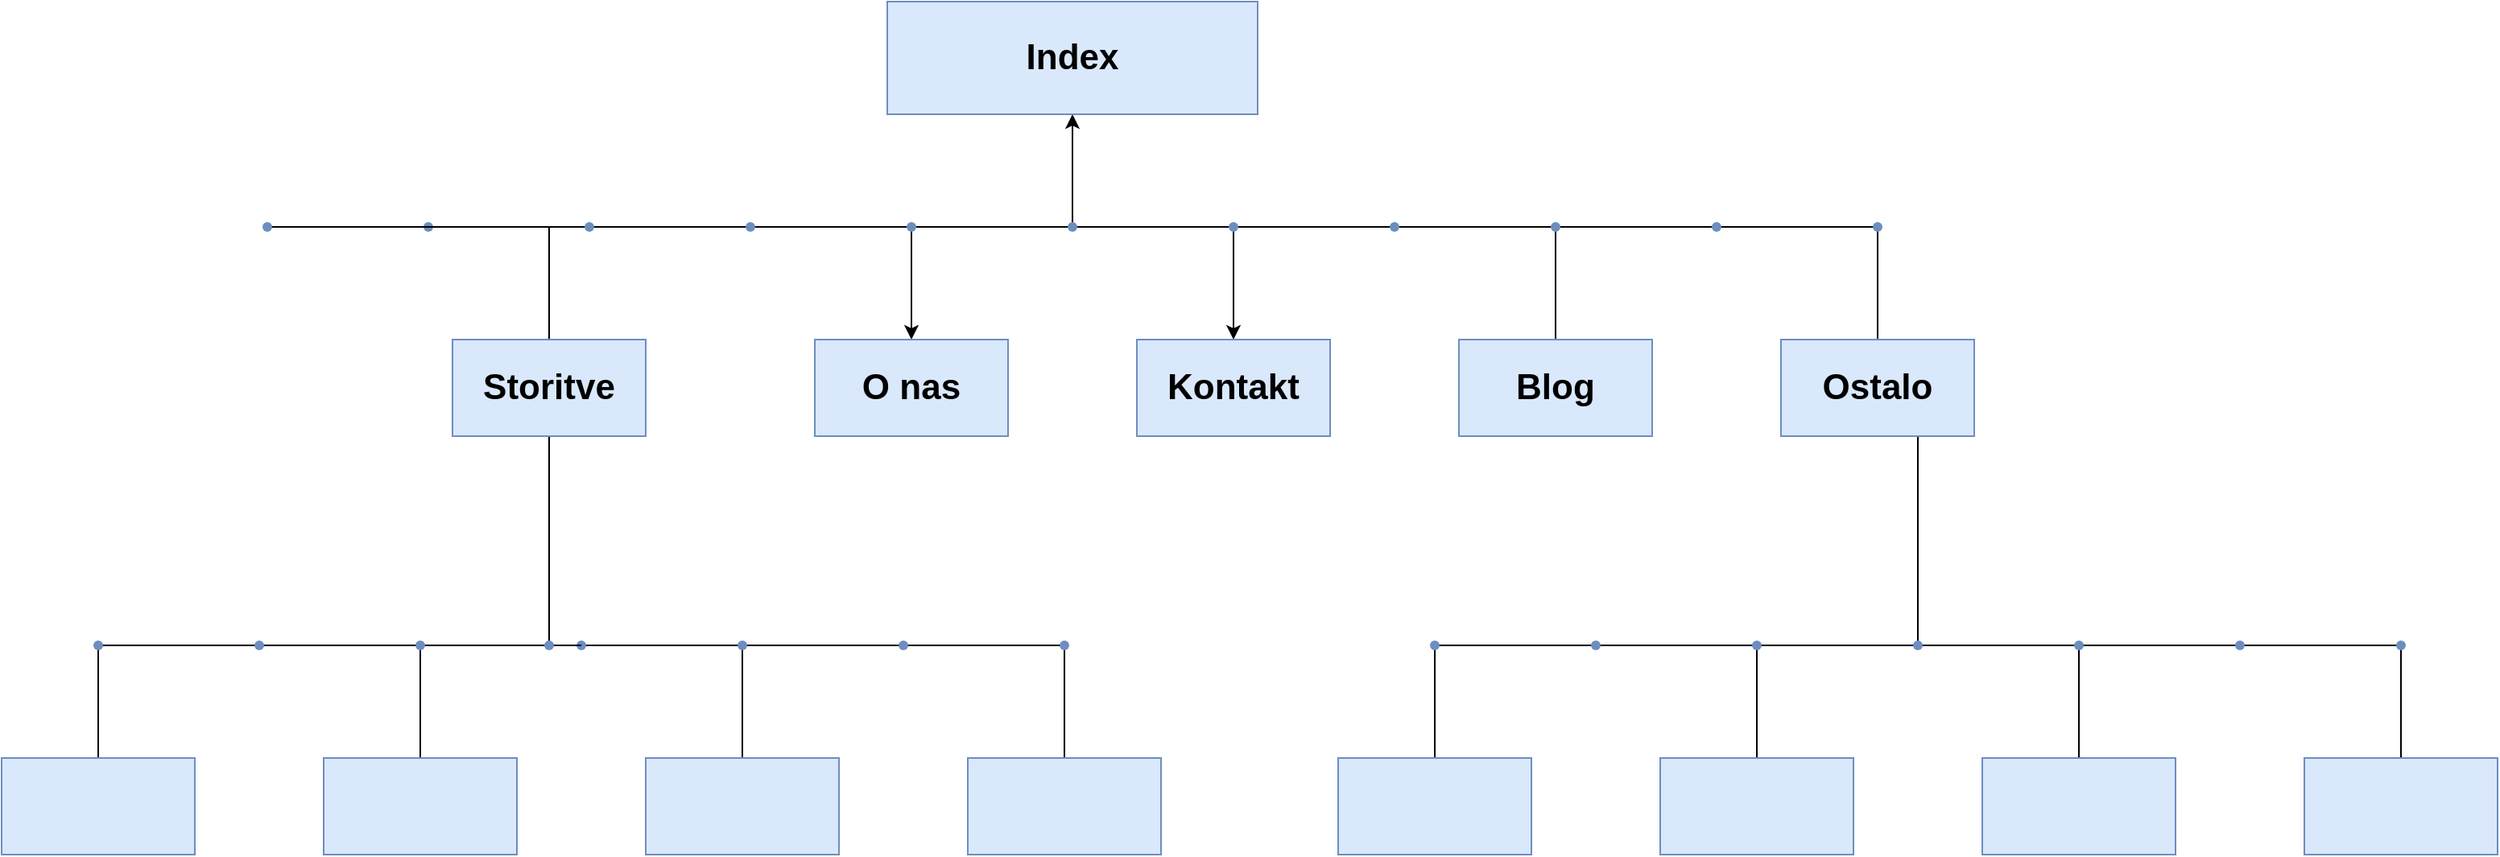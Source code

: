 <mxfile version="24.4.10" type="github">
  <diagram name="Page-1" id="dn-O8Irc8g0oi1aLSOID">
    <mxGraphModel dx="3383" dy="1309" grid="1" gridSize="10" guides="1" tooltips="1" connect="1" arrows="1" fold="1" page="1" pageScale="1" pageWidth="850" pageHeight="1100" math="0" shadow="0">
      <root>
        <mxCell id="0" />
        <mxCell id="1" parent="0" />
        <mxCell id="2xOgU_sgIS93VHdDt9-q-6" value="" style="edgeStyle=orthogonalEdgeStyle;rounded=0;orthogonalLoop=1;jettySize=auto;html=1;" edge="1" parent="1" source="2xOgU_sgIS93VHdDt9-q-5" target="2xOgU_sgIS93VHdDt9-q-1">
          <mxGeometry relative="1" as="geometry" />
        </mxCell>
        <mxCell id="2xOgU_sgIS93VHdDt9-q-1" value="Index" style="rounded=0;whiteSpace=wrap;html=1;fontSize=22;labelBackgroundColor=none;fillColor=#dae8fc;strokeColor=#6c8ebf;fontStyle=1;glass=0;shadow=0;" vertex="1" parent="1">
          <mxGeometry x="310" y="30" width="230" height="70" as="geometry" />
        </mxCell>
        <mxCell id="2xOgU_sgIS93VHdDt9-q-15" value="" style="edgeStyle=orthogonalEdgeStyle;rounded=0;orthogonalLoop=1;jettySize=auto;html=1;endArrow=none;endFill=0;" edge="1" parent="1" source="2xOgU_sgIS93VHdDt9-q-5" target="2xOgU_sgIS93VHdDt9-q-14">
          <mxGeometry relative="1" as="geometry" />
        </mxCell>
        <mxCell id="2xOgU_sgIS93VHdDt9-q-17" value="" style="edgeStyle=orthogonalEdgeStyle;rounded=0;orthogonalLoop=1;jettySize=auto;html=1;endArrow=none;endFill=0;" edge="1" parent="1" source="2xOgU_sgIS93VHdDt9-q-5" target="2xOgU_sgIS93VHdDt9-q-16">
          <mxGeometry relative="1" as="geometry" />
        </mxCell>
        <mxCell id="2xOgU_sgIS93VHdDt9-q-5" value="" style="shape=waypoint;sketch=0;size=6;pointerEvents=1;points=[];fillColor=#dae8fc;resizable=0;rotatable=0;perimeter=centerPerimeter;snapToPoint=1;fontSize=22;strokeColor=#6c8ebf;rounded=0;labelBackgroundColor=none;fontStyle=1;glass=0;shadow=0;" vertex="1" parent="1">
          <mxGeometry x="415" y="160" width="20" height="20" as="geometry" />
        </mxCell>
        <mxCell id="2xOgU_sgIS93VHdDt9-q-21" value="" style="edgeStyle=orthogonalEdgeStyle;rounded=0;orthogonalLoop=1;jettySize=auto;html=1;" edge="1" parent="1" source="2xOgU_sgIS93VHdDt9-q-14" target="2xOgU_sgIS93VHdDt9-q-20">
          <mxGeometry relative="1" as="geometry" />
        </mxCell>
        <mxCell id="2xOgU_sgIS93VHdDt9-q-33" value="" style="edgeStyle=orthogonalEdgeStyle;rounded=0;orthogonalLoop=1;jettySize=auto;html=1;strokeColor=default;align=center;verticalAlign=middle;fontFamily=Helvetica;fontSize=11;fontColor=default;labelBackgroundColor=default;endArrow=none;endFill=0;" edge="1" parent="1" source="2xOgU_sgIS93VHdDt9-q-14" target="2xOgU_sgIS93VHdDt9-q-32">
          <mxGeometry relative="1" as="geometry" />
        </mxCell>
        <mxCell id="2xOgU_sgIS93VHdDt9-q-14" value="" style="shape=waypoint;sketch=0;size=6;pointerEvents=1;points=[];fillColor=#dae8fc;resizable=0;rotatable=0;perimeter=centerPerimeter;snapToPoint=1;fontSize=22;strokeColor=#6c8ebf;rounded=0;labelBackgroundColor=none;fontStyle=1;glass=0;shadow=0;" vertex="1" parent="1">
          <mxGeometry x="315" y="160" width="20" height="20" as="geometry" />
        </mxCell>
        <mxCell id="2xOgU_sgIS93VHdDt9-q-19" value="" style="edgeStyle=orthogonalEdgeStyle;rounded=0;orthogonalLoop=1;jettySize=auto;html=1;" edge="1" parent="1" source="2xOgU_sgIS93VHdDt9-q-16" target="2xOgU_sgIS93VHdDt9-q-18">
          <mxGeometry relative="1" as="geometry" />
        </mxCell>
        <mxCell id="2xOgU_sgIS93VHdDt9-q-27" value="" style="edgeStyle=orthogonalEdgeStyle;rounded=0;orthogonalLoop=1;jettySize=auto;html=1;strokeColor=default;align=center;verticalAlign=middle;fontFamily=Helvetica;fontSize=11;fontColor=default;labelBackgroundColor=default;endArrow=none;endFill=0;" edge="1" parent="1" source="2xOgU_sgIS93VHdDt9-q-16" target="2xOgU_sgIS93VHdDt9-q-26">
          <mxGeometry relative="1" as="geometry" />
        </mxCell>
        <mxCell id="2xOgU_sgIS93VHdDt9-q-16" value="" style="shape=waypoint;sketch=0;size=6;pointerEvents=1;points=[];fillColor=#dae8fc;resizable=0;rotatable=0;perimeter=centerPerimeter;snapToPoint=1;fontSize=22;strokeColor=#6c8ebf;rounded=0;labelBackgroundColor=none;fontStyle=1;glass=0;shadow=0;" vertex="1" parent="1">
          <mxGeometry x="515" y="160" width="20" height="20" as="geometry" />
        </mxCell>
        <mxCell id="2xOgU_sgIS93VHdDt9-q-18" value="Kontakt" style="whiteSpace=wrap;html=1;fontSize=22;fillColor=#dae8fc;strokeColor=#6c8ebf;sketch=0;pointerEvents=1;resizable=0;rounded=0;labelBackgroundColor=none;fontStyle=1;glass=0;shadow=0;" vertex="1" parent="1">
          <mxGeometry x="465" y="240" width="120" height="60" as="geometry" />
        </mxCell>
        <mxCell id="2xOgU_sgIS93VHdDt9-q-20" value="O nas" style="whiteSpace=wrap;html=1;fontSize=22;fillColor=#dae8fc;strokeColor=#6c8ebf;sketch=0;pointerEvents=1;resizable=0;rounded=0;labelBackgroundColor=none;fontStyle=1;glass=0;shadow=0;" vertex="1" parent="1">
          <mxGeometry x="265" y="240" width="120" height="60" as="geometry" />
        </mxCell>
        <mxCell id="2xOgU_sgIS93VHdDt9-q-29" value="" style="edgeStyle=orthogonalEdgeStyle;rounded=0;orthogonalLoop=1;jettySize=auto;html=1;strokeColor=default;align=center;verticalAlign=middle;fontFamily=Helvetica;fontSize=11;fontColor=default;labelBackgroundColor=default;endArrow=none;endFill=0;" edge="1" parent="1" source="2xOgU_sgIS93VHdDt9-q-26" target="2xOgU_sgIS93VHdDt9-q-28">
          <mxGeometry relative="1" as="geometry" />
        </mxCell>
        <mxCell id="2xOgU_sgIS93VHdDt9-q-26" value="" style="shape=waypoint;sketch=0;size=6;pointerEvents=1;points=[];fillColor=#dae8fc;resizable=0;rotatable=0;perimeter=centerPerimeter;snapToPoint=1;fontSize=22;strokeColor=#6c8ebf;rounded=0;labelBackgroundColor=none;fontStyle=1;glass=0;shadow=0;" vertex="1" parent="1">
          <mxGeometry x="615" y="160" width="20" height="20" as="geometry" />
        </mxCell>
        <mxCell id="2xOgU_sgIS93VHdDt9-q-31" value="" style="edgeStyle=orthogonalEdgeStyle;rounded=0;orthogonalLoop=1;jettySize=auto;html=1;strokeColor=default;align=center;verticalAlign=middle;fontFamily=Helvetica;fontSize=11;fontColor=default;labelBackgroundColor=default;endArrow=none;endFill=0;" edge="1" parent="1" source="2xOgU_sgIS93VHdDt9-q-28" target="2xOgU_sgIS93VHdDt9-q-30">
          <mxGeometry relative="1" as="geometry" />
        </mxCell>
        <mxCell id="2xOgU_sgIS93VHdDt9-q-41" value="" style="edgeStyle=orthogonalEdgeStyle;rounded=0;orthogonalLoop=1;jettySize=auto;html=1;strokeColor=default;align=center;verticalAlign=middle;fontFamily=Helvetica;fontSize=11;fontColor=default;labelBackgroundColor=default;endArrow=none;endFill=0;" edge="1" parent="1" source="2xOgU_sgIS93VHdDt9-q-28" target="2xOgU_sgIS93VHdDt9-q-40">
          <mxGeometry relative="1" as="geometry" />
        </mxCell>
        <mxCell id="2xOgU_sgIS93VHdDt9-q-28" value="" style="shape=waypoint;sketch=0;size=6;pointerEvents=1;points=[];fillColor=#dae8fc;resizable=0;rotatable=0;perimeter=centerPerimeter;snapToPoint=1;fontSize=22;strokeColor=#6c8ebf;rounded=0;labelBackgroundColor=none;fontStyle=1;glass=0;shadow=0;" vertex="1" parent="1">
          <mxGeometry x="715" y="160" width="20" height="20" as="geometry" />
        </mxCell>
        <mxCell id="2xOgU_sgIS93VHdDt9-q-30" value="Blog" style="rounded=0;whiteSpace=wrap;html=1;fontSize=22;fillColor=#dae8fc;strokeColor=#6c8ebf;sketch=0;pointerEvents=1;resizable=0;labelBackgroundColor=none;fontStyle=1;glass=0;shadow=0;" vertex="1" parent="1">
          <mxGeometry x="665" y="240" width="120" height="60" as="geometry" />
        </mxCell>
        <mxCell id="2xOgU_sgIS93VHdDt9-q-35" value="" style="edgeStyle=orthogonalEdgeStyle;rounded=0;orthogonalLoop=1;jettySize=auto;html=1;strokeColor=default;align=center;verticalAlign=middle;fontFamily=Helvetica;fontSize=11;fontColor=default;labelBackgroundColor=default;endArrow=none;endFill=0;" edge="1" parent="1" source="2xOgU_sgIS93VHdDt9-q-32" target="2xOgU_sgIS93VHdDt9-q-34">
          <mxGeometry relative="1" as="geometry" />
        </mxCell>
        <mxCell id="2xOgU_sgIS93VHdDt9-q-32" value="" style="shape=waypoint;sketch=0;size=6;pointerEvents=1;points=[];fillColor=#dae8fc;resizable=0;rotatable=0;perimeter=centerPerimeter;snapToPoint=1;fontSize=22;strokeColor=#6c8ebf;rounded=0;labelBackgroundColor=none;fontStyle=1;glass=0;shadow=0;" vertex="1" parent="1">
          <mxGeometry x="215" y="160" width="20" height="20" as="geometry" />
        </mxCell>
        <mxCell id="2xOgU_sgIS93VHdDt9-q-45" value="" style="edgeStyle=orthogonalEdgeStyle;rounded=0;orthogonalLoop=1;jettySize=auto;html=1;strokeColor=default;align=center;verticalAlign=middle;fontFamily=Helvetica;fontSize=11;fontColor=default;labelBackgroundColor=default;endArrow=none;endFill=0;" edge="1" parent="1" source="2xOgU_sgIS93VHdDt9-q-34" target="2xOgU_sgIS93VHdDt9-q-44">
          <mxGeometry relative="1" as="geometry" />
        </mxCell>
        <mxCell id="2xOgU_sgIS93VHdDt9-q-34" value="" style="shape=waypoint;sketch=0;size=6;pointerEvents=1;points=[];fillColor=#dae8fc;resizable=0;rotatable=0;perimeter=centerPerimeter;snapToPoint=1;fontSize=22;strokeColor=#6c8ebf;rounded=0;labelBackgroundColor=none;fontStyle=1;glass=0;shadow=0;" vertex="1" parent="1">
          <mxGeometry x="115" y="160" width="20" height="20" as="geometry" />
        </mxCell>
        <mxCell id="2xOgU_sgIS93VHdDt9-q-43" value="" style="edgeStyle=orthogonalEdgeStyle;rounded=0;orthogonalLoop=1;jettySize=auto;html=1;strokeColor=default;align=center;verticalAlign=middle;fontFamily=Helvetica;fontSize=11;fontColor=default;labelBackgroundColor=default;endArrow=none;endFill=0;" edge="1" parent="1" source="2xOgU_sgIS93VHdDt9-q-40" target="2xOgU_sgIS93VHdDt9-q-42">
          <mxGeometry relative="1" as="geometry" />
        </mxCell>
        <mxCell id="2xOgU_sgIS93VHdDt9-q-40" value="" style="shape=waypoint;sketch=0;size=6;pointerEvents=1;points=[];fillColor=#dae8fc;resizable=0;rotatable=0;perimeter=centerPerimeter;snapToPoint=1;fontSize=22;strokeColor=#6c8ebf;rounded=0;labelBackgroundColor=none;fontStyle=1;glass=0;shadow=0;" vertex="1" parent="1">
          <mxGeometry x="815" y="160" width="20" height="20" as="geometry" />
        </mxCell>
        <mxCell id="2xOgU_sgIS93VHdDt9-q-51" value="" style="edgeStyle=orthogonalEdgeStyle;rounded=0;orthogonalLoop=1;jettySize=auto;html=1;strokeColor=default;align=center;verticalAlign=middle;fontFamily=Helvetica;fontSize=11;fontColor=default;labelBackgroundColor=default;endArrow=none;endFill=0;" edge="1" parent="1" source="2xOgU_sgIS93VHdDt9-q-42" target="2xOgU_sgIS93VHdDt9-q-50">
          <mxGeometry relative="1" as="geometry" />
        </mxCell>
        <mxCell id="2xOgU_sgIS93VHdDt9-q-42" value="" style="shape=waypoint;sketch=0;size=6;pointerEvents=1;points=[];fillColor=#dae8fc;resizable=0;rotatable=0;perimeter=centerPerimeter;snapToPoint=1;fontSize=22;strokeColor=#6c8ebf;rounded=0;labelBackgroundColor=none;fontStyle=1;glass=0;shadow=0;" vertex="1" parent="1">
          <mxGeometry x="915" y="160" width="20" height="20" as="geometry" />
        </mxCell>
        <mxCell id="2xOgU_sgIS93VHdDt9-q-47" value="" style="edgeStyle=orthogonalEdgeStyle;rounded=0;orthogonalLoop=1;jettySize=auto;html=1;strokeColor=default;align=center;verticalAlign=middle;fontFamily=Helvetica;fontSize=11;fontColor=default;labelBackgroundColor=default;endArrow=none;endFill=0;" edge="1" parent="1" source="2xOgU_sgIS93VHdDt9-q-44" target="2xOgU_sgIS93VHdDt9-q-46">
          <mxGeometry relative="1" as="geometry" />
        </mxCell>
        <mxCell id="2xOgU_sgIS93VHdDt9-q-44" value="" style="shape=waypoint;sketch=0;size=6;pointerEvents=1;points=[];fillColor=#dae8fc;resizable=0;rotatable=0;perimeter=centerPerimeter;snapToPoint=1;fontSize=22;strokeColor=#6c8ebf;rounded=0;labelBackgroundColor=none;fontStyle=1;glass=0;shadow=0;" vertex="1" parent="1">
          <mxGeometry x="15" y="160" width="20" height="20" as="geometry" />
        </mxCell>
        <mxCell id="2xOgU_sgIS93VHdDt9-q-49" value="" style="edgeStyle=orthogonalEdgeStyle;rounded=0;orthogonalLoop=1;jettySize=auto;html=1;strokeColor=default;align=center;verticalAlign=middle;fontFamily=Helvetica;fontSize=11;fontColor=default;labelBackgroundColor=default;endArrow=none;endFill=0;" edge="1" parent="1" source="2xOgU_sgIS93VHdDt9-q-46" target="2xOgU_sgIS93VHdDt9-q-48">
          <mxGeometry relative="1" as="geometry" />
        </mxCell>
        <mxCell id="2xOgU_sgIS93VHdDt9-q-46" value="" style="shape=waypoint;sketch=0;size=6;pointerEvents=1;points=[];fillColor=#dae8fc;resizable=0;rotatable=0;perimeter=centerPerimeter;snapToPoint=1;fontSize=22;strokeColor=#6c8ebf;rounded=0;labelBackgroundColor=none;fontStyle=1;glass=0;shadow=0;" vertex="1" parent="1">
          <mxGeometry x="-85" y="160" width="20" height="20" as="geometry" />
        </mxCell>
        <mxCell id="2xOgU_sgIS93VHdDt9-q-139" value="" style="edgeStyle=orthogonalEdgeStyle;rounded=0;orthogonalLoop=1;jettySize=auto;html=1;strokeColor=default;align=center;verticalAlign=middle;fontFamily=Helvetica;fontSize=11;fontColor=default;labelBackgroundColor=default;endArrow=none;endFill=0;" edge="1" parent="1" source="2xOgU_sgIS93VHdDt9-q-48" target="2xOgU_sgIS93VHdDt9-q-138">
          <mxGeometry relative="1" as="geometry" />
        </mxCell>
        <mxCell id="2xOgU_sgIS93VHdDt9-q-48" value="Storitve" style="whiteSpace=wrap;html=1;fontSize=22;fillColor=#dae8fc;strokeColor=#6c8ebf;sketch=0;pointerEvents=1;resizable=0;rounded=0;labelBackgroundColor=none;fontStyle=1;glass=0;shadow=0;" vertex="1" parent="1">
          <mxGeometry x="40" y="240" width="120" height="60" as="geometry" />
        </mxCell>
        <mxCell id="2xOgU_sgIS93VHdDt9-q-117" value="" style="edgeStyle=orthogonalEdgeStyle;rounded=0;orthogonalLoop=1;jettySize=auto;html=1;strokeColor=default;align=center;verticalAlign=middle;fontFamily=Helvetica;fontSize=11;fontColor=default;labelBackgroundColor=default;endArrow=none;endFill=0;entryX=1.123;entryY=0.005;entryDx=0;entryDy=0;entryPerimeter=0;" edge="1" parent="1" target="2xOgU_sgIS93VHdDt9-q-116">
          <mxGeometry relative="1" as="geometry">
            <mxPoint x="890" y="270.091" as="sourcePoint" />
            <mxPoint x="955" y="410" as="targetPoint" />
          </mxGeometry>
        </mxCell>
        <mxCell id="2xOgU_sgIS93VHdDt9-q-50" value="Ostalo" style="whiteSpace=wrap;html=1;fontSize=22;fillColor=#dae8fc;strokeColor=#6c8ebf;sketch=0;pointerEvents=1;resizable=0;rounded=0;labelBackgroundColor=none;fontStyle=1;glass=0;shadow=0;" vertex="1" parent="1">
          <mxGeometry x="865" y="240" width="120" height="60" as="geometry" />
        </mxCell>
        <mxCell id="2xOgU_sgIS93VHdDt9-q-95" value="" style="edgeStyle=orthogonalEdgeStyle;rounded=0;orthogonalLoop=1;jettySize=auto;html=1;strokeColor=default;align=center;verticalAlign=middle;fontFamily=Helvetica;fontSize=11;fontColor=default;labelBackgroundColor=default;endArrow=none;endFill=0;" edge="1" parent="1" source="2xOgU_sgIS93VHdDt9-q-92" target="2xOgU_sgIS93VHdDt9-q-94">
          <mxGeometry relative="1" as="geometry" />
        </mxCell>
        <mxCell id="2xOgU_sgIS93VHdDt9-q-97" value="" style="edgeStyle=orthogonalEdgeStyle;rounded=0;orthogonalLoop=1;jettySize=auto;html=1;strokeColor=default;align=center;verticalAlign=middle;fontFamily=Helvetica;fontSize=11;fontColor=default;labelBackgroundColor=default;endArrow=none;endFill=0;" edge="1" parent="1" source="2xOgU_sgIS93VHdDt9-q-138" target="2xOgU_sgIS93VHdDt9-q-96">
          <mxGeometry relative="1" as="geometry" />
        </mxCell>
        <mxCell id="2xOgU_sgIS93VHdDt9-q-92" value="" style="shape=waypoint;sketch=0;size=6;pointerEvents=1;points=[];fillColor=#dae8fc;resizable=0;rotatable=0;perimeter=centerPerimeter;snapToPoint=1;fontSize=22;strokeColor=#6c8ebf;rounded=0;labelBackgroundColor=none;fontStyle=1;glass=0;shadow=0;" vertex="1" parent="1">
          <mxGeometry x="110" y="420" width="20" height="20" as="geometry" />
        </mxCell>
        <mxCell id="2xOgU_sgIS93VHdDt9-q-99" value="" style="edgeStyle=orthogonalEdgeStyle;rounded=0;orthogonalLoop=1;jettySize=auto;html=1;strokeColor=default;align=center;verticalAlign=middle;fontFamily=Helvetica;fontSize=11;fontColor=default;labelBackgroundColor=default;endArrow=none;endFill=0;" edge="1" parent="1" source="2xOgU_sgIS93VHdDt9-q-94" target="2xOgU_sgIS93VHdDt9-q-98">
          <mxGeometry relative="1" as="geometry" />
        </mxCell>
        <mxCell id="2xOgU_sgIS93VHdDt9-q-105" value="" style="edgeStyle=orthogonalEdgeStyle;rounded=0;orthogonalLoop=1;jettySize=auto;html=1;strokeColor=default;align=center;verticalAlign=middle;fontFamily=Helvetica;fontSize=11;fontColor=default;labelBackgroundColor=default;endArrow=none;endFill=0;" edge="1" parent="1" source="2xOgU_sgIS93VHdDt9-q-94" target="2xOgU_sgIS93VHdDt9-q-104">
          <mxGeometry relative="1" as="geometry" />
        </mxCell>
        <mxCell id="2xOgU_sgIS93VHdDt9-q-94" value="" style="shape=waypoint;sketch=0;size=6;pointerEvents=1;points=[];fillColor=#dae8fc;resizable=0;rotatable=0;perimeter=centerPerimeter;snapToPoint=1;fontSize=22;strokeColor=#6c8ebf;rounded=0;labelBackgroundColor=none;fontStyle=1;glass=0;shadow=0;" vertex="1" parent="1">
          <mxGeometry x="210" y="420" width="20" height="20" as="geometry" />
        </mxCell>
        <mxCell id="2xOgU_sgIS93VHdDt9-q-101" value="" style="edgeStyle=orthogonalEdgeStyle;rounded=0;orthogonalLoop=1;jettySize=auto;html=1;strokeColor=default;align=center;verticalAlign=middle;fontFamily=Helvetica;fontSize=11;fontColor=default;labelBackgroundColor=default;endArrow=none;endFill=0;" edge="1" parent="1" source="2xOgU_sgIS93VHdDt9-q-96" target="2xOgU_sgIS93VHdDt9-q-100">
          <mxGeometry relative="1" as="geometry" />
        </mxCell>
        <mxCell id="2xOgU_sgIS93VHdDt9-q-107" value="" style="edgeStyle=orthogonalEdgeStyle;rounded=0;orthogonalLoop=1;jettySize=auto;html=1;strokeColor=default;align=center;verticalAlign=middle;fontFamily=Helvetica;fontSize=11;fontColor=default;labelBackgroundColor=default;endArrow=none;endFill=0;" edge="1" parent="1" source="2xOgU_sgIS93VHdDt9-q-96" target="2xOgU_sgIS93VHdDt9-q-106">
          <mxGeometry relative="1" as="geometry" />
        </mxCell>
        <mxCell id="2xOgU_sgIS93VHdDt9-q-96" value="" style="shape=waypoint;sketch=0;size=6;pointerEvents=1;points=[];fillColor=#dae8fc;resizable=0;rotatable=0;perimeter=centerPerimeter;snapToPoint=1;fontSize=22;strokeColor=#6c8ebf;rounded=0;labelBackgroundColor=none;fontStyle=1;glass=0;shadow=0;" vertex="1" parent="1">
          <mxGeometry x="10" y="420" width="20" height="20" as="geometry" />
        </mxCell>
        <mxCell id="2xOgU_sgIS93VHdDt9-q-98" value="" style="whiteSpace=wrap;html=1;fontSize=22;fillColor=#dae8fc;strokeColor=#6c8ebf;sketch=0;pointerEvents=1;resizable=0;rounded=0;labelBackgroundColor=none;fontStyle=1;glass=0;shadow=0;" vertex="1" parent="1">
          <mxGeometry x="160" y="500" width="120" height="60" as="geometry" />
        </mxCell>
        <mxCell id="2xOgU_sgIS93VHdDt9-q-100" value="" style="whiteSpace=wrap;html=1;fontSize=22;fillColor=#dae8fc;strokeColor=#6c8ebf;sketch=0;pointerEvents=1;resizable=0;rounded=0;labelBackgroundColor=none;fontStyle=1;glass=0;shadow=0;" vertex="1" parent="1">
          <mxGeometry x="-40" y="500" width="120" height="60" as="geometry" />
        </mxCell>
        <mxCell id="2xOgU_sgIS93VHdDt9-q-113" value="" style="edgeStyle=orthogonalEdgeStyle;rounded=0;orthogonalLoop=1;jettySize=auto;html=1;strokeColor=default;align=center;verticalAlign=middle;fontFamily=Helvetica;fontSize=11;fontColor=default;labelBackgroundColor=default;endArrow=none;endFill=0;" edge="1" parent="1" source="2xOgU_sgIS93VHdDt9-q-104" target="2xOgU_sgIS93VHdDt9-q-112">
          <mxGeometry relative="1" as="geometry" />
        </mxCell>
        <mxCell id="2xOgU_sgIS93VHdDt9-q-104" value="" style="shape=waypoint;sketch=0;size=6;pointerEvents=1;points=[];fillColor=#dae8fc;resizable=0;rotatable=0;perimeter=centerPerimeter;snapToPoint=1;fontSize=22;strokeColor=#6c8ebf;rounded=0;labelBackgroundColor=none;fontStyle=1;glass=0;shadow=0;" vertex="1" parent="1">
          <mxGeometry x="310" y="420" width="20" height="20" as="geometry" />
        </mxCell>
        <mxCell id="2xOgU_sgIS93VHdDt9-q-109" value="" style="edgeStyle=orthogonalEdgeStyle;rounded=0;orthogonalLoop=1;jettySize=auto;html=1;strokeColor=default;align=center;verticalAlign=middle;fontFamily=Helvetica;fontSize=11;fontColor=default;labelBackgroundColor=default;endArrow=none;endFill=0;" edge="1" parent="1" source="2xOgU_sgIS93VHdDt9-q-106" target="2xOgU_sgIS93VHdDt9-q-108">
          <mxGeometry relative="1" as="geometry" />
        </mxCell>
        <mxCell id="2xOgU_sgIS93VHdDt9-q-106" value="" style="shape=waypoint;sketch=0;size=6;pointerEvents=1;points=[];fillColor=#dae8fc;resizable=0;rotatable=0;perimeter=centerPerimeter;snapToPoint=1;fontSize=22;strokeColor=#6c8ebf;rounded=0;labelBackgroundColor=none;fontStyle=1;glass=0;shadow=0;" vertex="1" parent="1">
          <mxGeometry x="-90" y="420" width="20" height="20" as="geometry" />
        </mxCell>
        <mxCell id="2xOgU_sgIS93VHdDt9-q-111" value="" style="edgeStyle=orthogonalEdgeStyle;rounded=0;orthogonalLoop=1;jettySize=auto;html=1;strokeColor=default;align=center;verticalAlign=middle;fontFamily=Helvetica;fontSize=11;fontColor=default;labelBackgroundColor=default;endArrow=none;endFill=0;" edge="1" parent="1" source="2xOgU_sgIS93VHdDt9-q-108" target="2xOgU_sgIS93VHdDt9-q-110">
          <mxGeometry relative="1" as="geometry" />
        </mxCell>
        <mxCell id="2xOgU_sgIS93VHdDt9-q-108" value="" style="shape=waypoint;sketch=0;size=6;pointerEvents=1;points=[];fillColor=#dae8fc;resizable=0;rotatable=0;perimeter=centerPerimeter;snapToPoint=1;fontSize=22;strokeColor=#6c8ebf;rounded=0;labelBackgroundColor=none;fontStyle=1;glass=0;shadow=0;" vertex="1" parent="1">
          <mxGeometry x="-190" y="420" width="20" height="20" as="geometry" />
        </mxCell>
        <mxCell id="2xOgU_sgIS93VHdDt9-q-110" value="" style="whiteSpace=wrap;html=1;fontSize=22;fillColor=#dae8fc;strokeColor=#6c8ebf;sketch=0;pointerEvents=1;resizable=0;rounded=0;labelBackgroundColor=none;fontStyle=1;glass=0;shadow=0;" vertex="1" parent="1">
          <mxGeometry x="-240" y="500" width="120" height="60" as="geometry" />
        </mxCell>
        <mxCell id="2xOgU_sgIS93VHdDt9-q-115" value="" style="edgeStyle=orthogonalEdgeStyle;rounded=0;orthogonalLoop=1;jettySize=auto;html=1;strokeColor=default;align=center;verticalAlign=middle;fontFamily=Helvetica;fontSize=11;fontColor=default;labelBackgroundColor=default;endArrow=none;endFill=0;" edge="1" parent="1" source="2xOgU_sgIS93VHdDt9-q-112" target="2xOgU_sgIS93VHdDt9-q-114">
          <mxGeometry relative="1" as="geometry" />
        </mxCell>
        <mxCell id="2xOgU_sgIS93VHdDt9-q-112" value="" style="shape=waypoint;sketch=0;size=6;pointerEvents=1;points=[];fillColor=#dae8fc;resizable=0;rotatable=0;perimeter=centerPerimeter;snapToPoint=1;fontSize=22;strokeColor=#6c8ebf;rounded=0;labelBackgroundColor=none;fontStyle=1;glass=0;shadow=0;" vertex="1" parent="1">
          <mxGeometry x="410" y="420" width="20" height="20" as="geometry" />
        </mxCell>
        <mxCell id="2xOgU_sgIS93VHdDt9-q-114" value="" style="whiteSpace=wrap;html=1;fontSize=22;fillColor=#dae8fc;strokeColor=#6c8ebf;sketch=0;pointerEvents=1;resizable=0;rounded=0;labelBackgroundColor=none;fontStyle=1;glass=0;shadow=0;" vertex="1" parent="1">
          <mxGeometry x="360" y="500" width="120" height="60" as="geometry" />
        </mxCell>
        <mxCell id="2xOgU_sgIS93VHdDt9-q-119" value="" style="edgeStyle=orthogonalEdgeStyle;rounded=0;orthogonalLoop=1;jettySize=auto;html=1;strokeColor=default;align=center;verticalAlign=middle;fontFamily=Helvetica;fontSize=11;fontColor=default;labelBackgroundColor=default;endArrow=none;endFill=0;" edge="1" parent="1" source="2xOgU_sgIS93VHdDt9-q-116" target="2xOgU_sgIS93VHdDt9-q-118">
          <mxGeometry relative="1" as="geometry" />
        </mxCell>
        <mxCell id="2xOgU_sgIS93VHdDt9-q-123" value="" style="edgeStyle=orthogonalEdgeStyle;rounded=0;orthogonalLoop=1;jettySize=auto;html=1;strokeColor=default;align=center;verticalAlign=middle;fontFamily=Helvetica;fontSize=11;fontColor=default;labelBackgroundColor=default;endArrow=none;endFill=0;" edge="1" parent="1" source="2xOgU_sgIS93VHdDt9-q-116" target="2xOgU_sgIS93VHdDt9-q-122">
          <mxGeometry relative="1" as="geometry" />
        </mxCell>
        <mxCell id="2xOgU_sgIS93VHdDt9-q-116" value="" style="shape=waypoint;sketch=0;size=6;pointerEvents=1;points=[];fillColor=#dae8fc;resizable=0;rotatable=0;perimeter=centerPerimeter;snapToPoint=1;fontSize=22;strokeColor=#6c8ebf;rounded=0;labelBackgroundColor=none;fontStyle=1;glass=0;shadow=0;" vertex="1" parent="1">
          <mxGeometry x="940" y="420" width="20" height="20" as="geometry" />
        </mxCell>
        <mxCell id="2xOgU_sgIS93VHdDt9-q-121" value="" style="edgeStyle=orthogonalEdgeStyle;rounded=0;orthogonalLoop=1;jettySize=auto;html=1;strokeColor=default;align=center;verticalAlign=middle;fontFamily=Helvetica;fontSize=11;fontColor=default;labelBackgroundColor=default;endArrow=none;endFill=0;" edge="1" parent="1" source="2xOgU_sgIS93VHdDt9-q-118" target="2xOgU_sgIS93VHdDt9-q-120">
          <mxGeometry relative="1" as="geometry" />
        </mxCell>
        <mxCell id="2xOgU_sgIS93VHdDt9-q-127" value="" style="edgeStyle=orthogonalEdgeStyle;rounded=0;orthogonalLoop=1;jettySize=auto;html=1;strokeColor=default;align=center;verticalAlign=middle;fontFamily=Helvetica;fontSize=11;fontColor=default;labelBackgroundColor=default;endArrow=none;endFill=0;" edge="1" parent="1" source="2xOgU_sgIS93VHdDt9-q-118" target="2xOgU_sgIS93VHdDt9-q-126">
          <mxGeometry relative="1" as="geometry" />
        </mxCell>
        <mxCell id="2xOgU_sgIS93VHdDt9-q-118" value="" style="shape=waypoint;sketch=0;size=6;pointerEvents=1;points=[];fillColor=#dae8fc;resizable=0;rotatable=0;perimeter=centerPerimeter;snapToPoint=1;fontSize=22;strokeColor=#6c8ebf;rounded=0;labelBackgroundColor=none;fontStyle=1;glass=0;shadow=0;" vertex="1" parent="1">
          <mxGeometry x="840" y="420" width="20" height="20" as="geometry" />
        </mxCell>
        <mxCell id="2xOgU_sgIS93VHdDt9-q-120" value="" style="whiteSpace=wrap;html=1;fontSize=22;fillColor=#dae8fc;strokeColor=#6c8ebf;sketch=0;pointerEvents=1;resizable=0;rounded=0;labelBackgroundColor=none;fontStyle=1;glass=0;shadow=0;" vertex="1" parent="1">
          <mxGeometry x="790" y="500" width="120" height="60" as="geometry" />
        </mxCell>
        <mxCell id="2xOgU_sgIS93VHdDt9-q-125" value="" style="edgeStyle=orthogonalEdgeStyle;rounded=0;orthogonalLoop=1;jettySize=auto;html=1;strokeColor=default;align=center;verticalAlign=middle;fontFamily=Helvetica;fontSize=11;fontColor=default;labelBackgroundColor=default;endArrow=none;endFill=0;" edge="1" parent="1" source="2xOgU_sgIS93VHdDt9-q-122" target="2xOgU_sgIS93VHdDt9-q-124">
          <mxGeometry relative="1" as="geometry" />
        </mxCell>
        <mxCell id="2xOgU_sgIS93VHdDt9-q-133" value="" style="edgeStyle=orthogonalEdgeStyle;rounded=0;orthogonalLoop=1;jettySize=auto;html=1;strokeColor=default;align=center;verticalAlign=middle;fontFamily=Helvetica;fontSize=11;fontColor=default;labelBackgroundColor=default;endArrow=none;endFill=0;" edge="1" parent="1" source="2xOgU_sgIS93VHdDt9-q-122" target="2xOgU_sgIS93VHdDt9-q-132">
          <mxGeometry relative="1" as="geometry" />
        </mxCell>
        <mxCell id="2xOgU_sgIS93VHdDt9-q-122" value="" style="shape=waypoint;sketch=0;size=6;pointerEvents=1;points=[];fillColor=#dae8fc;resizable=0;rotatable=0;perimeter=centerPerimeter;snapToPoint=1;fontSize=22;strokeColor=#6c8ebf;rounded=0;labelBackgroundColor=none;fontStyle=1;glass=0;shadow=0;" vertex="1" parent="1">
          <mxGeometry x="1040" y="420" width="20" height="20" as="geometry" />
        </mxCell>
        <mxCell id="2xOgU_sgIS93VHdDt9-q-124" value="" style="whiteSpace=wrap;html=1;fontSize=22;fillColor=#dae8fc;strokeColor=#6c8ebf;sketch=0;pointerEvents=1;resizable=0;rounded=0;labelBackgroundColor=none;fontStyle=1;glass=0;shadow=0;" vertex="1" parent="1">
          <mxGeometry x="990" y="500" width="120" height="60" as="geometry" />
        </mxCell>
        <mxCell id="2xOgU_sgIS93VHdDt9-q-129" value="" style="edgeStyle=orthogonalEdgeStyle;rounded=0;orthogonalLoop=1;jettySize=auto;html=1;strokeColor=default;align=center;verticalAlign=middle;fontFamily=Helvetica;fontSize=11;fontColor=default;labelBackgroundColor=default;endArrow=none;endFill=0;" edge="1" parent="1" source="2xOgU_sgIS93VHdDt9-q-126" target="2xOgU_sgIS93VHdDt9-q-128">
          <mxGeometry relative="1" as="geometry" />
        </mxCell>
        <mxCell id="2xOgU_sgIS93VHdDt9-q-126" value="" style="shape=waypoint;sketch=0;size=6;pointerEvents=1;points=[];fillColor=#dae8fc;resizable=0;rotatable=0;perimeter=centerPerimeter;snapToPoint=1;fontSize=22;strokeColor=#6c8ebf;rounded=0;labelBackgroundColor=none;fontStyle=1;glass=0;shadow=0;" vertex="1" parent="1">
          <mxGeometry x="740" y="420" width="20" height="20" as="geometry" />
        </mxCell>
        <mxCell id="2xOgU_sgIS93VHdDt9-q-131" value="" style="edgeStyle=orthogonalEdgeStyle;rounded=0;orthogonalLoop=1;jettySize=auto;html=1;strokeColor=default;align=center;verticalAlign=middle;fontFamily=Helvetica;fontSize=11;fontColor=default;labelBackgroundColor=default;endArrow=none;endFill=0;" edge="1" parent="1" source="2xOgU_sgIS93VHdDt9-q-128" target="2xOgU_sgIS93VHdDt9-q-130">
          <mxGeometry relative="1" as="geometry" />
        </mxCell>
        <mxCell id="2xOgU_sgIS93VHdDt9-q-128" value="" style="shape=waypoint;sketch=0;size=6;pointerEvents=1;points=[];fillColor=#dae8fc;resizable=0;rotatable=0;perimeter=centerPerimeter;snapToPoint=1;fontSize=22;strokeColor=#6c8ebf;rounded=0;labelBackgroundColor=none;fontStyle=1;glass=0;shadow=0;" vertex="1" parent="1">
          <mxGeometry x="640" y="420" width="20" height="20" as="geometry" />
        </mxCell>
        <mxCell id="2xOgU_sgIS93VHdDt9-q-130" value="" style="whiteSpace=wrap;html=1;fontSize=22;fillColor=#dae8fc;strokeColor=#6c8ebf;sketch=0;pointerEvents=1;resizable=0;rounded=0;labelBackgroundColor=none;fontStyle=1;glass=0;shadow=0;" vertex="1" parent="1">
          <mxGeometry x="590" y="500" width="120" height="60" as="geometry" />
        </mxCell>
        <mxCell id="2xOgU_sgIS93VHdDt9-q-135" value="" style="edgeStyle=orthogonalEdgeStyle;rounded=0;orthogonalLoop=1;jettySize=auto;html=1;strokeColor=default;align=center;verticalAlign=middle;fontFamily=Helvetica;fontSize=11;fontColor=default;labelBackgroundColor=default;endArrow=none;endFill=0;" edge="1" parent="1" source="2xOgU_sgIS93VHdDt9-q-132" target="2xOgU_sgIS93VHdDt9-q-134">
          <mxGeometry relative="1" as="geometry" />
        </mxCell>
        <mxCell id="2xOgU_sgIS93VHdDt9-q-132" value="" style="shape=waypoint;sketch=0;size=6;pointerEvents=1;points=[];fillColor=#dae8fc;resizable=0;rotatable=0;perimeter=centerPerimeter;snapToPoint=1;fontSize=22;strokeColor=#6c8ebf;rounded=0;labelBackgroundColor=none;fontStyle=1;glass=0;shadow=0;" vertex="1" parent="1">
          <mxGeometry x="1140" y="420" width="20" height="20" as="geometry" />
        </mxCell>
        <mxCell id="2xOgU_sgIS93VHdDt9-q-137" value="" style="edgeStyle=orthogonalEdgeStyle;rounded=0;orthogonalLoop=1;jettySize=auto;html=1;strokeColor=default;align=center;verticalAlign=middle;fontFamily=Helvetica;fontSize=11;fontColor=default;labelBackgroundColor=default;endArrow=none;endFill=0;" edge="1" parent="1" source="2xOgU_sgIS93VHdDt9-q-134" target="2xOgU_sgIS93VHdDt9-q-136">
          <mxGeometry relative="1" as="geometry" />
        </mxCell>
        <mxCell id="2xOgU_sgIS93VHdDt9-q-134" value="" style="shape=waypoint;sketch=0;size=6;pointerEvents=1;points=[];fillColor=#dae8fc;resizable=0;rotatable=0;perimeter=centerPerimeter;snapToPoint=1;fontSize=22;strokeColor=#6c8ebf;rounded=0;labelBackgroundColor=none;fontStyle=1;glass=0;shadow=0;" vertex="1" parent="1">
          <mxGeometry x="1240" y="420" width="20" height="20" as="geometry" />
        </mxCell>
        <mxCell id="2xOgU_sgIS93VHdDt9-q-136" value="" style="whiteSpace=wrap;html=1;fontSize=22;fillColor=#dae8fc;strokeColor=#6c8ebf;sketch=0;pointerEvents=1;resizable=0;rounded=0;labelBackgroundColor=none;fontStyle=1;glass=0;shadow=0;" vertex="1" parent="1">
          <mxGeometry x="1190" y="500" width="120" height="60" as="geometry" />
        </mxCell>
        <mxCell id="2xOgU_sgIS93VHdDt9-q-140" value="" style="edgeStyle=orthogonalEdgeStyle;rounded=0;orthogonalLoop=1;jettySize=auto;html=1;strokeColor=default;align=center;verticalAlign=middle;fontFamily=Helvetica;fontSize=11;fontColor=default;labelBackgroundColor=default;endArrow=none;endFill=0;" edge="1" parent="1" source="2xOgU_sgIS93VHdDt9-q-92" target="2xOgU_sgIS93VHdDt9-q-138">
          <mxGeometry relative="1" as="geometry">
            <mxPoint x="120" y="430" as="sourcePoint" />
            <mxPoint x="20" y="430" as="targetPoint" />
          </mxGeometry>
        </mxCell>
        <mxCell id="2xOgU_sgIS93VHdDt9-q-138" value="" style="shape=waypoint;sketch=0;size=6;pointerEvents=1;points=[];fillColor=#dae8fc;resizable=0;rotatable=0;perimeter=centerPerimeter;snapToPoint=1;fontSize=22;strokeColor=#6c8ebf;rounded=0;labelBackgroundColor=none;fontStyle=1;glass=0;shadow=0;" vertex="1" parent="1">
          <mxGeometry x="90" y="420" width="20" height="20" as="geometry" />
        </mxCell>
      </root>
    </mxGraphModel>
  </diagram>
</mxfile>
